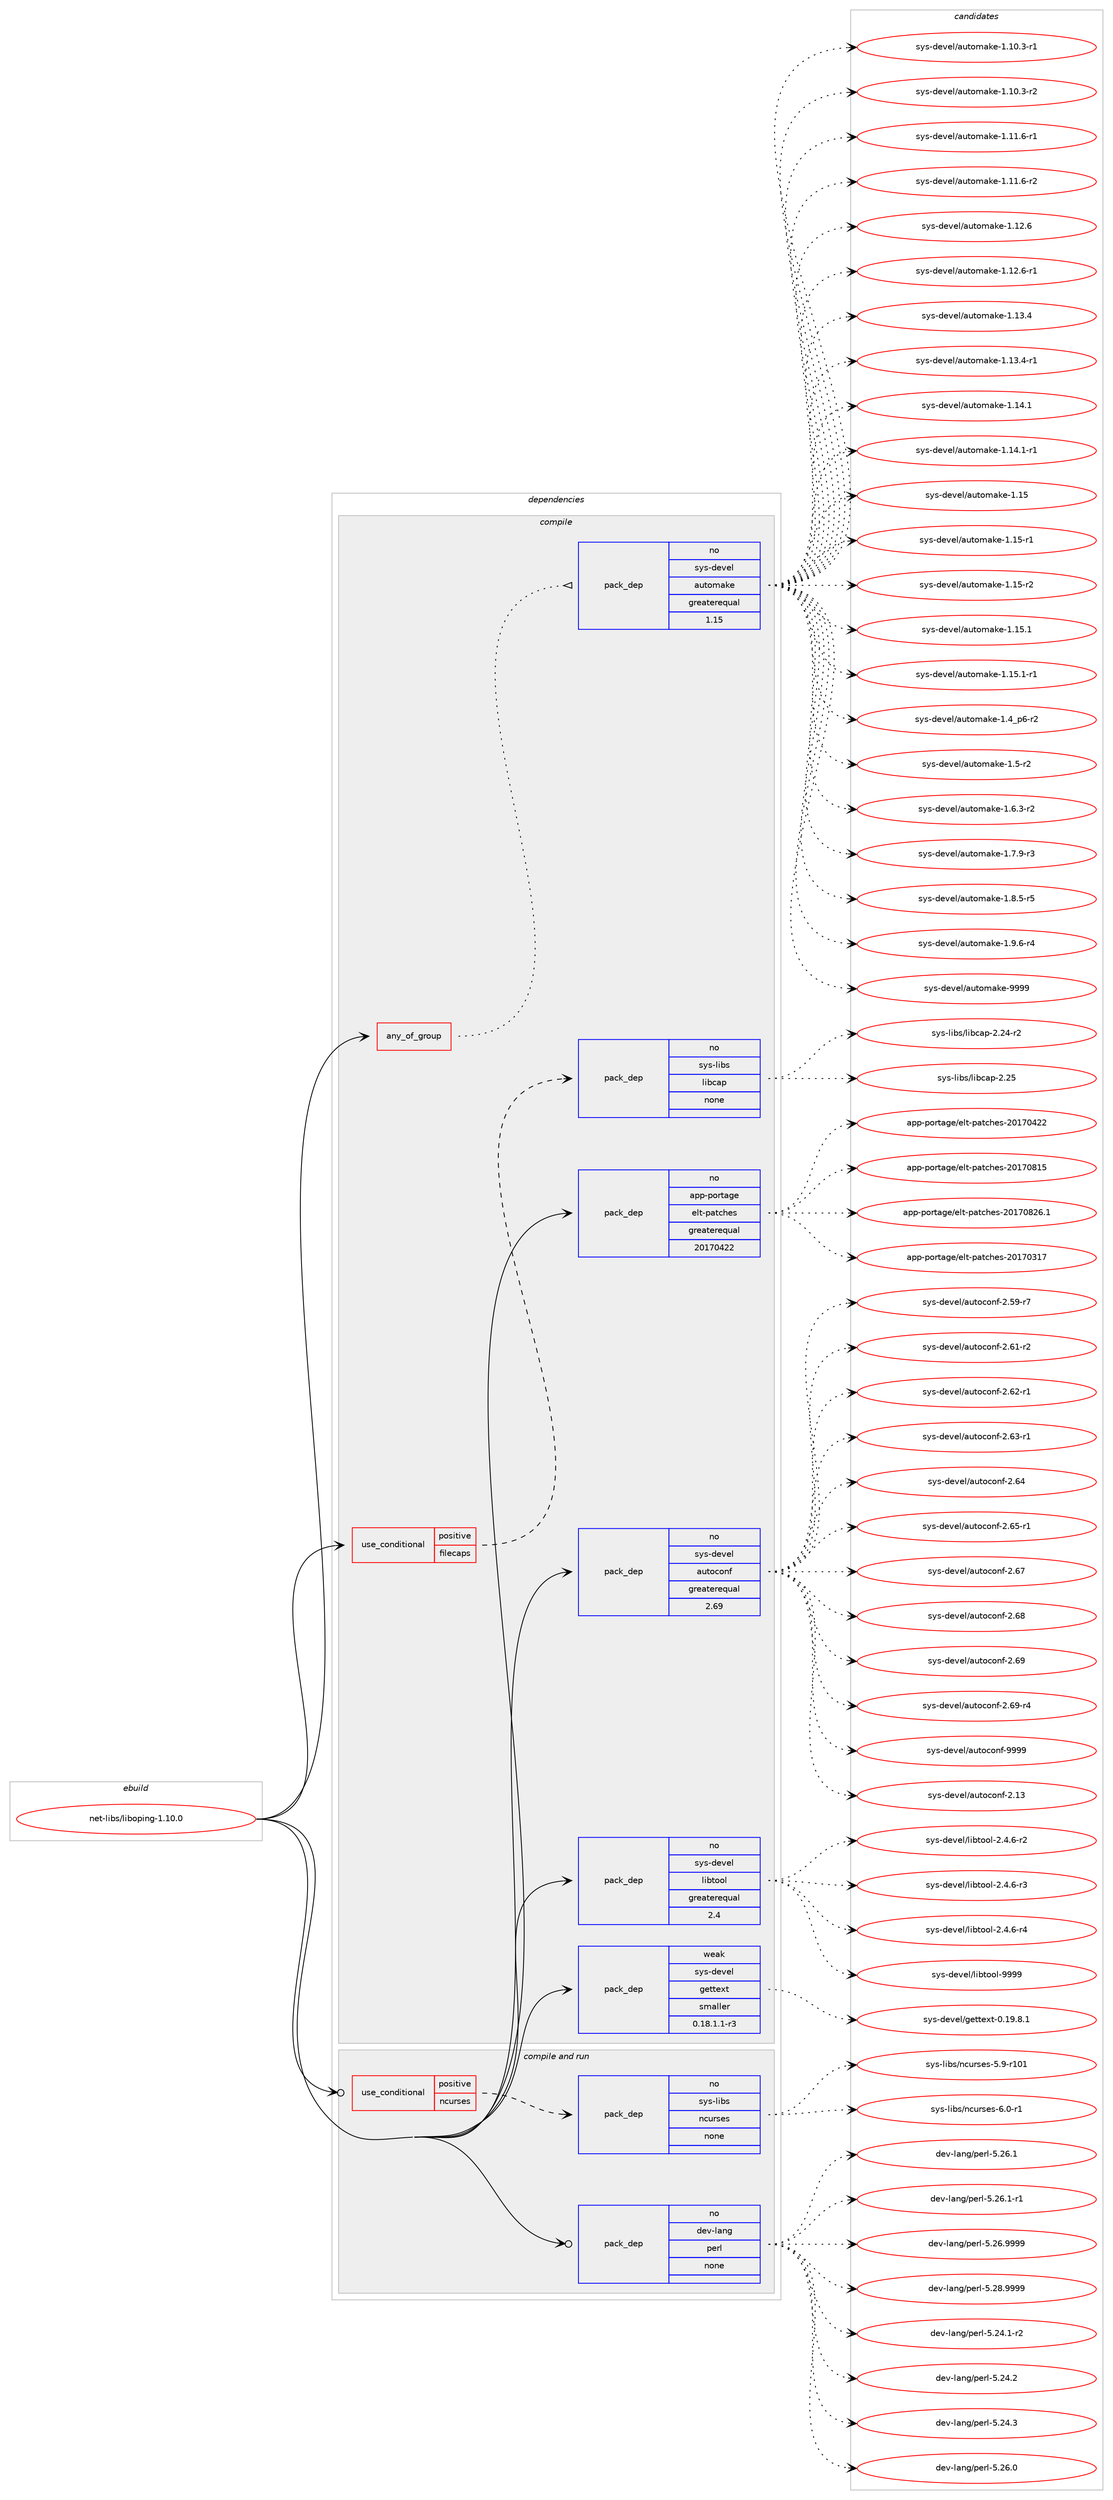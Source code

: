 digraph prolog {

# *************
# Graph options
# *************

newrank=true;
concentrate=true;
compound=true;
graph [rankdir=LR,fontname=Helvetica,fontsize=10,ranksep=1.5];#, ranksep=2.5, nodesep=0.2];
edge  [arrowhead=vee];
node  [fontname=Helvetica,fontsize=10];

# **********
# The ebuild
# **********

subgraph cluster_leftcol {
color=gray;
rank=same;
label=<<i>ebuild</i>>;
id [label="net-libs/liboping-1.10.0", color=red, width=4, href="../net-libs/liboping-1.10.0.svg"];
}

# ****************
# The dependencies
# ****************

subgraph cluster_midcol {
color=gray;
label=<<i>dependencies</i>>;
subgraph cluster_compile {
fillcolor="#eeeeee";
style=filled;
label=<<i>compile</i>>;
subgraph any6774 {
dependency417562 [label=<<TABLE BORDER="0" CELLBORDER="1" CELLSPACING="0" CELLPADDING="4"><TR><TD CELLPADDING="10">any_of_group</TD></TR></TABLE>>, shape=none, color=red];subgraph pack307324 {
dependency417563 [label=<<TABLE BORDER="0" CELLBORDER="1" CELLSPACING="0" CELLPADDING="4" WIDTH="220"><TR><TD ROWSPAN="6" CELLPADDING="30">pack_dep</TD></TR><TR><TD WIDTH="110">no</TD></TR><TR><TD>sys-devel</TD></TR><TR><TD>automake</TD></TR><TR><TD>greaterequal</TD></TR><TR><TD>1.15</TD></TR></TABLE>>, shape=none, color=blue];
}
dependency417562:e -> dependency417563:w [weight=20,style="dotted",arrowhead="oinv"];
}
id:e -> dependency417562:w [weight=20,style="solid",arrowhead="vee"];
subgraph cond103272 {
dependency417564 [label=<<TABLE BORDER="0" CELLBORDER="1" CELLSPACING="0" CELLPADDING="4"><TR><TD ROWSPAN="3" CELLPADDING="10">use_conditional</TD></TR><TR><TD>positive</TD></TR><TR><TD>filecaps</TD></TR></TABLE>>, shape=none, color=red];
subgraph pack307325 {
dependency417565 [label=<<TABLE BORDER="0" CELLBORDER="1" CELLSPACING="0" CELLPADDING="4" WIDTH="220"><TR><TD ROWSPAN="6" CELLPADDING="30">pack_dep</TD></TR><TR><TD WIDTH="110">no</TD></TR><TR><TD>sys-libs</TD></TR><TR><TD>libcap</TD></TR><TR><TD>none</TD></TR><TR><TD></TD></TR></TABLE>>, shape=none, color=blue];
}
dependency417564:e -> dependency417565:w [weight=20,style="dashed",arrowhead="vee"];
}
id:e -> dependency417564:w [weight=20,style="solid",arrowhead="vee"];
subgraph pack307326 {
dependency417566 [label=<<TABLE BORDER="0" CELLBORDER="1" CELLSPACING="0" CELLPADDING="4" WIDTH="220"><TR><TD ROWSPAN="6" CELLPADDING="30">pack_dep</TD></TR><TR><TD WIDTH="110">no</TD></TR><TR><TD>app-portage</TD></TR><TR><TD>elt-patches</TD></TR><TR><TD>greaterequal</TD></TR><TR><TD>20170422</TD></TR></TABLE>>, shape=none, color=blue];
}
id:e -> dependency417566:w [weight=20,style="solid",arrowhead="vee"];
subgraph pack307327 {
dependency417567 [label=<<TABLE BORDER="0" CELLBORDER="1" CELLSPACING="0" CELLPADDING="4" WIDTH="220"><TR><TD ROWSPAN="6" CELLPADDING="30">pack_dep</TD></TR><TR><TD WIDTH="110">no</TD></TR><TR><TD>sys-devel</TD></TR><TR><TD>autoconf</TD></TR><TR><TD>greaterequal</TD></TR><TR><TD>2.69</TD></TR></TABLE>>, shape=none, color=blue];
}
id:e -> dependency417567:w [weight=20,style="solid",arrowhead="vee"];
subgraph pack307328 {
dependency417568 [label=<<TABLE BORDER="0" CELLBORDER="1" CELLSPACING="0" CELLPADDING="4" WIDTH="220"><TR><TD ROWSPAN="6" CELLPADDING="30">pack_dep</TD></TR><TR><TD WIDTH="110">no</TD></TR><TR><TD>sys-devel</TD></TR><TR><TD>libtool</TD></TR><TR><TD>greaterequal</TD></TR><TR><TD>2.4</TD></TR></TABLE>>, shape=none, color=blue];
}
id:e -> dependency417568:w [weight=20,style="solid",arrowhead="vee"];
subgraph pack307329 {
dependency417569 [label=<<TABLE BORDER="0" CELLBORDER="1" CELLSPACING="0" CELLPADDING="4" WIDTH="220"><TR><TD ROWSPAN="6" CELLPADDING="30">pack_dep</TD></TR><TR><TD WIDTH="110">weak</TD></TR><TR><TD>sys-devel</TD></TR><TR><TD>gettext</TD></TR><TR><TD>smaller</TD></TR><TR><TD>0.18.1.1-r3</TD></TR></TABLE>>, shape=none, color=blue];
}
id:e -> dependency417569:w [weight=20,style="solid",arrowhead="vee"];
}
subgraph cluster_compileandrun {
fillcolor="#eeeeee";
style=filled;
label=<<i>compile and run</i>>;
subgraph cond103273 {
dependency417570 [label=<<TABLE BORDER="0" CELLBORDER="1" CELLSPACING="0" CELLPADDING="4"><TR><TD ROWSPAN="3" CELLPADDING="10">use_conditional</TD></TR><TR><TD>positive</TD></TR><TR><TD>ncurses</TD></TR></TABLE>>, shape=none, color=red];
subgraph pack307330 {
dependency417571 [label=<<TABLE BORDER="0" CELLBORDER="1" CELLSPACING="0" CELLPADDING="4" WIDTH="220"><TR><TD ROWSPAN="6" CELLPADDING="30">pack_dep</TD></TR><TR><TD WIDTH="110">no</TD></TR><TR><TD>sys-libs</TD></TR><TR><TD>ncurses</TD></TR><TR><TD>none</TD></TR><TR><TD></TD></TR></TABLE>>, shape=none, color=blue];
}
dependency417570:e -> dependency417571:w [weight=20,style="dashed",arrowhead="vee"];
}
id:e -> dependency417570:w [weight=20,style="solid",arrowhead="odotvee"];
subgraph pack307331 {
dependency417572 [label=<<TABLE BORDER="0" CELLBORDER="1" CELLSPACING="0" CELLPADDING="4" WIDTH="220"><TR><TD ROWSPAN="6" CELLPADDING="30">pack_dep</TD></TR><TR><TD WIDTH="110">no</TD></TR><TR><TD>dev-lang</TD></TR><TR><TD>perl</TD></TR><TR><TD>none</TD></TR><TR><TD></TD></TR></TABLE>>, shape=none, color=blue];
}
id:e -> dependency417572:w [weight=20,style="solid",arrowhead="odotvee"];
}
subgraph cluster_run {
fillcolor="#eeeeee";
style=filled;
label=<<i>run</i>>;
}
}

# **************
# The candidates
# **************

subgraph cluster_choices {
rank=same;
color=gray;
label=<<i>candidates</i>>;

subgraph choice307324 {
color=black;
nodesep=1;
choice11512111545100101118101108479711711611110997107101454946494846514511449 [label="sys-devel/automake-1.10.3-r1", color=red, width=4,href="../sys-devel/automake-1.10.3-r1.svg"];
choice11512111545100101118101108479711711611110997107101454946494846514511450 [label="sys-devel/automake-1.10.3-r2", color=red, width=4,href="../sys-devel/automake-1.10.3-r2.svg"];
choice11512111545100101118101108479711711611110997107101454946494946544511449 [label="sys-devel/automake-1.11.6-r1", color=red, width=4,href="../sys-devel/automake-1.11.6-r1.svg"];
choice11512111545100101118101108479711711611110997107101454946494946544511450 [label="sys-devel/automake-1.11.6-r2", color=red, width=4,href="../sys-devel/automake-1.11.6-r2.svg"];
choice1151211154510010111810110847971171161111099710710145494649504654 [label="sys-devel/automake-1.12.6", color=red, width=4,href="../sys-devel/automake-1.12.6.svg"];
choice11512111545100101118101108479711711611110997107101454946495046544511449 [label="sys-devel/automake-1.12.6-r1", color=red, width=4,href="../sys-devel/automake-1.12.6-r1.svg"];
choice1151211154510010111810110847971171161111099710710145494649514652 [label="sys-devel/automake-1.13.4", color=red, width=4,href="../sys-devel/automake-1.13.4.svg"];
choice11512111545100101118101108479711711611110997107101454946495146524511449 [label="sys-devel/automake-1.13.4-r1", color=red, width=4,href="../sys-devel/automake-1.13.4-r1.svg"];
choice1151211154510010111810110847971171161111099710710145494649524649 [label="sys-devel/automake-1.14.1", color=red, width=4,href="../sys-devel/automake-1.14.1.svg"];
choice11512111545100101118101108479711711611110997107101454946495246494511449 [label="sys-devel/automake-1.14.1-r1", color=red, width=4,href="../sys-devel/automake-1.14.1-r1.svg"];
choice115121115451001011181011084797117116111109971071014549464953 [label="sys-devel/automake-1.15", color=red, width=4,href="../sys-devel/automake-1.15.svg"];
choice1151211154510010111810110847971171161111099710710145494649534511449 [label="sys-devel/automake-1.15-r1", color=red, width=4,href="../sys-devel/automake-1.15-r1.svg"];
choice1151211154510010111810110847971171161111099710710145494649534511450 [label="sys-devel/automake-1.15-r2", color=red, width=4,href="../sys-devel/automake-1.15-r2.svg"];
choice1151211154510010111810110847971171161111099710710145494649534649 [label="sys-devel/automake-1.15.1", color=red, width=4,href="../sys-devel/automake-1.15.1.svg"];
choice11512111545100101118101108479711711611110997107101454946495346494511449 [label="sys-devel/automake-1.15.1-r1", color=red, width=4,href="../sys-devel/automake-1.15.1-r1.svg"];
choice115121115451001011181011084797117116111109971071014549465295112544511450 [label="sys-devel/automake-1.4_p6-r2", color=red, width=4,href="../sys-devel/automake-1.4_p6-r2.svg"];
choice11512111545100101118101108479711711611110997107101454946534511450 [label="sys-devel/automake-1.5-r2", color=red, width=4,href="../sys-devel/automake-1.5-r2.svg"];
choice115121115451001011181011084797117116111109971071014549465446514511450 [label="sys-devel/automake-1.6.3-r2", color=red, width=4,href="../sys-devel/automake-1.6.3-r2.svg"];
choice115121115451001011181011084797117116111109971071014549465546574511451 [label="sys-devel/automake-1.7.9-r3", color=red, width=4,href="../sys-devel/automake-1.7.9-r3.svg"];
choice115121115451001011181011084797117116111109971071014549465646534511453 [label="sys-devel/automake-1.8.5-r5", color=red, width=4,href="../sys-devel/automake-1.8.5-r5.svg"];
choice115121115451001011181011084797117116111109971071014549465746544511452 [label="sys-devel/automake-1.9.6-r4", color=red, width=4,href="../sys-devel/automake-1.9.6-r4.svg"];
choice115121115451001011181011084797117116111109971071014557575757 [label="sys-devel/automake-9999", color=red, width=4,href="../sys-devel/automake-9999.svg"];
dependency417563:e -> choice11512111545100101118101108479711711611110997107101454946494846514511449:w [style=dotted,weight="100"];
dependency417563:e -> choice11512111545100101118101108479711711611110997107101454946494846514511450:w [style=dotted,weight="100"];
dependency417563:e -> choice11512111545100101118101108479711711611110997107101454946494946544511449:w [style=dotted,weight="100"];
dependency417563:e -> choice11512111545100101118101108479711711611110997107101454946494946544511450:w [style=dotted,weight="100"];
dependency417563:e -> choice1151211154510010111810110847971171161111099710710145494649504654:w [style=dotted,weight="100"];
dependency417563:e -> choice11512111545100101118101108479711711611110997107101454946495046544511449:w [style=dotted,weight="100"];
dependency417563:e -> choice1151211154510010111810110847971171161111099710710145494649514652:w [style=dotted,weight="100"];
dependency417563:e -> choice11512111545100101118101108479711711611110997107101454946495146524511449:w [style=dotted,weight="100"];
dependency417563:e -> choice1151211154510010111810110847971171161111099710710145494649524649:w [style=dotted,weight="100"];
dependency417563:e -> choice11512111545100101118101108479711711611110997107101454946495246494511449:w [style=dotted,weight="100"];
dependency417563:e -> choice115121115451001011181011084797117116111109971071014549464953:w [style=dotted,weight="100"];
dependency417563:e -> choice1151211154510010111810110847971171161111099710710145494649534511449:w [style=dotted,weight="100"];
dependency417563:e -> choice1151211154510010111810110847971171161111099710710145494649534511450:w [style=dotted,weight="100"];
dependency417563:e -> choice1151211154510010111810110847971171161111099710710145494649534649:w [style=dotted,weight="100"];
dependency417563:e -> choice11512111545100101118101108479711711611110997107101454946495346494511449:w [style=dotted,weight="100"];
dependency417563:e -> choice115121115451001011181011084797117116111109971071014549465295112544511450:w [style=dotted,weight="100"];
dependency417563:e -> choice11512111545100101118101108479711711611110997107101454946534511450:w [style=dotted,weight="100"];
dependency417563:e -> choice115121115451001011181011084797117116111109971071014549465446514511450:w [style=dotted,weight="100"];
dependency417563:e -> choice115121115451001011181011084797117116111109971071014549465546574511451:w [style=dotted,weight="100"];
dependency417563:e -> choice115121115451001011181011084797117116111109971071014549465646534511453:w [style=dotted,weight="100"];
dependency417563:e -> choice115121115451001011181011084797117116111109971071014549465746544511452:w [style=dotted,weight="100"];
dependency417563:e -> choice115121115451001011181011084797117116111109971071014557575757:w [style=dotted,weight="100"];
}
subgraph choice307325 {
color=black;
nodesep=1;
choice11512111545108105981154710810598999711245504650524511450 [label="sys-libs/libcap-2.24-r2", color=red, width=4,href="../sys-libs/libcap-2.24-r2.svg"];
choice1151211154510810598115471081059899971124550465053 [label="sys-libs/libcap-2.25", color=red, width=4,href="../sys-libs/libcap-2.25.svg"];
dependency417565:e -> choice11512111545108105981154710810598999711245504650524511450:w [style=dotted,weight="100"];
dependency417565:e -> choice1151211154510810598115471081059899971124550465053:w [style=dotted,weight="100"];
}
subgraph choice307326 {
color=black;
nodesep=1;
choice97112112451121111141169710310147101108116451129711699104101115455048495548514955 [label="app-portage/elt-patches-20170317", color=red, width=4,href="../app-portage/elt-patches-20170317.svg"];
choice97112112451121111141169710310147101108116451129711699104101115455048495548525050 [label="app-portage/elt-patches-20170422", color=red, width=4,href="../app-portage/elt-patches-20170422.svg"];
choice97112112451121111141169710310147101108116451129711699104101115455048495548564953 [label="app-portage/elt-patches-20170815", color=red, width=4,href="../app-portage/elt-patches-20170815.svg"];
choice971121124511211111411697103101471011081164511297116991041011154550484955485650544649 [label="app-portage/elt-patches-20170826.1", color=red, width=4,href="../app-portage/elt-patches-20170826.1.svg"];
dependency417566:e -> choice97112112451121111141169710310147101108116451129711699104101115455048495548514955:w [style=dotted,weight="100"];
dependency417566:e -> choice97112112451121111141169710310147101108116451129711699104101115455048495548525050:w [style=dotted,weight="100"];
dependency417566:e -> choice97112112451121111141169710310147101108116451129711699104101115455048495548564953:w [style=dotted,weight="100"];
dependency417566:e -> choice971121124511211111411697103101471011081164511297116991041011154550484955485650544649:w [style=dotted,weight="100"];
}
subgraph choice307327 {
color=black;
nodesep=1;
choice115121115451001011181011084797117116111991111101024550464951 [label="sys-devel/autoconf-2.13", color=red, width=4,href="../sys-devel/autoconf-2.13.svg"];
choice1151211154510010111810110847971171161119911111010245504653574511455 [label="sys-devel/autoconf-2.59-r7", color=red, width=4,href="../sys-devel/autoconf-2.59-r7.svg"];
choice1151211154510010111810110847971171161119911111010245504654494511450 [label="sys-devel/autoconf-2.61-r2", color=red, width=4,href="../sys-devel/autoconf-2.61-r2.svg"];
choice1151211154510010111810110847971171161119911111010245504654504511449 [label="sys-devel/autoconf-2.62-r1", color=red, width=4,href="../sys-devel/autoconf-2.62-r1.svg"];
choice1151211154510010111810110847971171161119911111010245504654514511449 [label="sys-devel/autoconf-2.63-r1", color=red, width=4,href="../sys-devel/autoconf-2.63-r1.svg"];
choice115121115451001011181011084797117116111991111101024550465452 [label="sys-devel/autoconf-2.64", color=red, width=4,href="../sys-devel/autoconf-2.64.svg"];
choice1151211154510010111810110847971171161119911111010245504654534511449 [label="sys-devel/autoconf-2.65-r1", color=red, width=4,href="../sys-devel/autoconf-2.65-r1.svg"];
choice115121115451001011181011084797117116111991111101024550465455 [label="sys-devel/autoconf-2.67", color=red, width=4,href="../sys-devel/autoconf-2.67.svg"];
choice115121115451001011181011084797117116111991111101024550465456 [label="sys-devel/autoconf-2.68", color=red, width=4,href="../sys-devel/autoconf-2.68.svg"];
choice115121115451001011181011084797117116111991111101024550465457 [label="sys-devel/autoconf-2.69", color=red, width=4,href="../sys-devel/autoconf-2.69.svg"];
choice1151211154510010111810110847971171161119911111010245504654574511452 [label="sys-devel/autoconf-2.69-r4", color=red, width=4,href="../sys-devel/autoconf-2.69-r4.svg"];
choice115121115451001011181011084797117116111991111101024557575757 [label="sys-devel/autoconf-9999", color=red, width=4,href="../sys-devel/autoconf-9999.svg"];
dependency417567:e -> choice115121115451001011181011084797117116111991111101024550464951:w [style=dotted,weight="100"];
dependency417567:e -> choice1151211154510010111810110847971171161119911111010245504653574511455:w [style=dotted,weight="100"];
dependency417567:e -> choice1151211154510010111810110847971171161119911111010245504654494511450:w [style=dotted,weight="100"];
dependency417567:e -> choice1151211154510010111810110847971171161119911111010245504654504511449:w [style=dotted,weight="100"];
dependency417567:e -> choice1151211154510010111810110847971171161119911111010245504654514511449:w [style=dotted,weight="100"];
dependency417567:e -> choice115121115451001011181011084797117116111991111101024550465452:w [style=dotted,weight="100"];
dependency417567:e -> choice1151211154510010111810110847971171161119911111010245504654534511449:w [style=dotted,weight="100"];
dependency417567:e -> choice115121115451001011181011084797117116111991111101024550465455:w [style=dotted,weight="100"];
dependency417567:e -> choice115121115451001011181011084797117116111991111101024550465456:w [style=dotted,weight="100"];
dependency417567:e -> choice115121115451001011181011084797117116111991111101024550465457:w [style=dotted,weight="100"];
dependency417567:e -> choice1151211154510010111810110847971171161119911111010245504654574511452:w [style=dotted,weight="100"];
dependency417567:e -> choice115121115451001011181011084797117116111991111101024557575757:w [style=dotted,weight="100"];
}
subgraph choice307328 {
color=black;
nodesep=1;
choice1151211154510010111810110847108105981161111111084550465246544511450 [label="sys-devel/libtool-2.4.6-r2", color=red, width=4,href="../sys-devel/libtool-2.4.6-r2.svg"];
choice1151211154510010111810110847108105981161111111084550465246544511451 [label="sys-devel/libtool-2.4.6-r3", color=red, width=4,href="../sys-devel/libtool-2.4.6-r3.svg"];
choice1151211154510010111810110847108105981161111111084550465246544511452 [label="sys-devel/libtool-2.4.6-r4", color=red, width=4,href="../sys-devel/libtool-2.4.6-r4.svg"];
choice1151211154510010111810110847108105981161111111084557575757 [label="sys-devel/libtool-9999", color=red, width=4,href="../sys-devel/libtool-9999.svg"];
dependency417568:e -> choice1151211154510010111810110847108105981161111111084550465246544511450:w [style=dotted,weight="100"];
dependency417568:e -> choice1151211154510010111810110847108105981161111111084550465246544511451:w [style=dotted,weight="100"];
dependency417568:e -> choice1151211154510010111810110847108105981161111111084550465246544511452:w [style=dotted,weight="100"];
dependency417568:e -> choice1151211154510010111810110847108105981161111111084557575757:w [style=dotted,weight="100"];
}
subgraph choice307329 {
color=black;
nodesep=1;
choice1151211154510010111810110847103101116116101120116454846495746564649 [label="sys-devel/gettext-0.19.8.1", color=red, width=4,href="../sys-devel/gettext-0.19.8.1.svg"];
dependency417569:e -> choice1151211154510010111810110847103101116116101120116454846495746564649:w [style=dotted,weight="100"];
}
subgraph choice307330 {
color=black;
nodesep=1;
choice115121115451081059811547110991171141151011154553465745114494849 [label="sys-libs/ncurses-5.9-r101", color=red, width=4,href="../sys-libs/ncurses-5.9-r101.svg"];
choice11512111545108105981154711099117114115101115455446484511449 [label="sys-libs/ncurses-6.0-r1", color=red, width=4,href="../sys-libs/ncurses-6.0-r1.svg"];
dependency417571:e -> choice115121115451081059811547110991171141151011154553465745114494849:w [style=dotted,weight="100"];
dependency417571:e -> choice11512111545108105981154711099117114115101115455446484511449:w [style=dotted,weight="100"];
}
subgraph choice307331 {
color=black;
nodesep=1;
choice100101118451089711010347112101114108455346505246494511450 [label="dev-lang/perl-5.24.1-r2", color=red, width=4,href="../dev-lang/perl-5.24.1-r2.svg"];
choice10010111845108971101034711210111410845534650524650 [label="dev-lang/perl-5.24.2", color=red, width=4,href="../dev-lang/perl-5.24.2.svg"];
choice10010111845108971101034711210111410845534650524651 [label="dev-lang/perl-5.24.3", color=red, width=4,href="../dev-lang/perl-5.24.3.svg"];
choice10010111845108971101034711210111410845534650544648 [label="dev-lang/perl-5.26.0", color=red, width=4,href="../dev-lang/perl-5.26.0.svg"];
choice10010111845108971101034711210111410845534650544649 [label="dev-lang/perl-5.26.1", color=red, width=4,href="../dev-lang/perl-5.26.1.svg"];
choice100101118451089711010347112101114108455346505446494511449 [label="dev-lang/perl-5.26.1-r1", color=red, width=4,href="../dev-lang/perl-5.26.1-r1.svg"];
choice10010111845108971101034711210111410845534650544657575757 [label="dev-lang/perl-5.26.9999", color=red, width=4,href="../dev-lang/perl-5.26.9999.svg"];
choice10010111845108971101034711210111410845534650564657575757 [label="dev-lang/perl-5.28.9999", color=red, width=4,href="../dev-lang/perl-5.28.9999.svg"];
dependency417572:e -> choice100101118451089711010347112101114108455346505246494511450:w [style=dotted,weight="100"];
dependency417572:e -> choice10010111845108971101034711210111410845534650524650:w [style=dotted,weight="100"];
dependency417572:e -> choice10010111845108971101034711210111410845534650524651:w [style=dotted,weight="100"];
dependency417572:e -> choice10010111845108971101034711210111410845534650544648:w [style=dotted,weight="100"];
dependency417572:e -> choice10010111845108971101034711210111410845534650544649:w [style=dotted,weight="100"];
dependency417572:e -> choice100101118451089711010347112101114108455346505446494511449:w [style=dotted,weight="100"];
dependency417572:e -> choice10010111845108971101034711210111410845534650544657575757:w [style=dotted,weight="100"];
dependency417572:e -> choice10010111845108971101034711210111410845534650564657575757:w [style=dotted,weight="100"];
}
}

}
